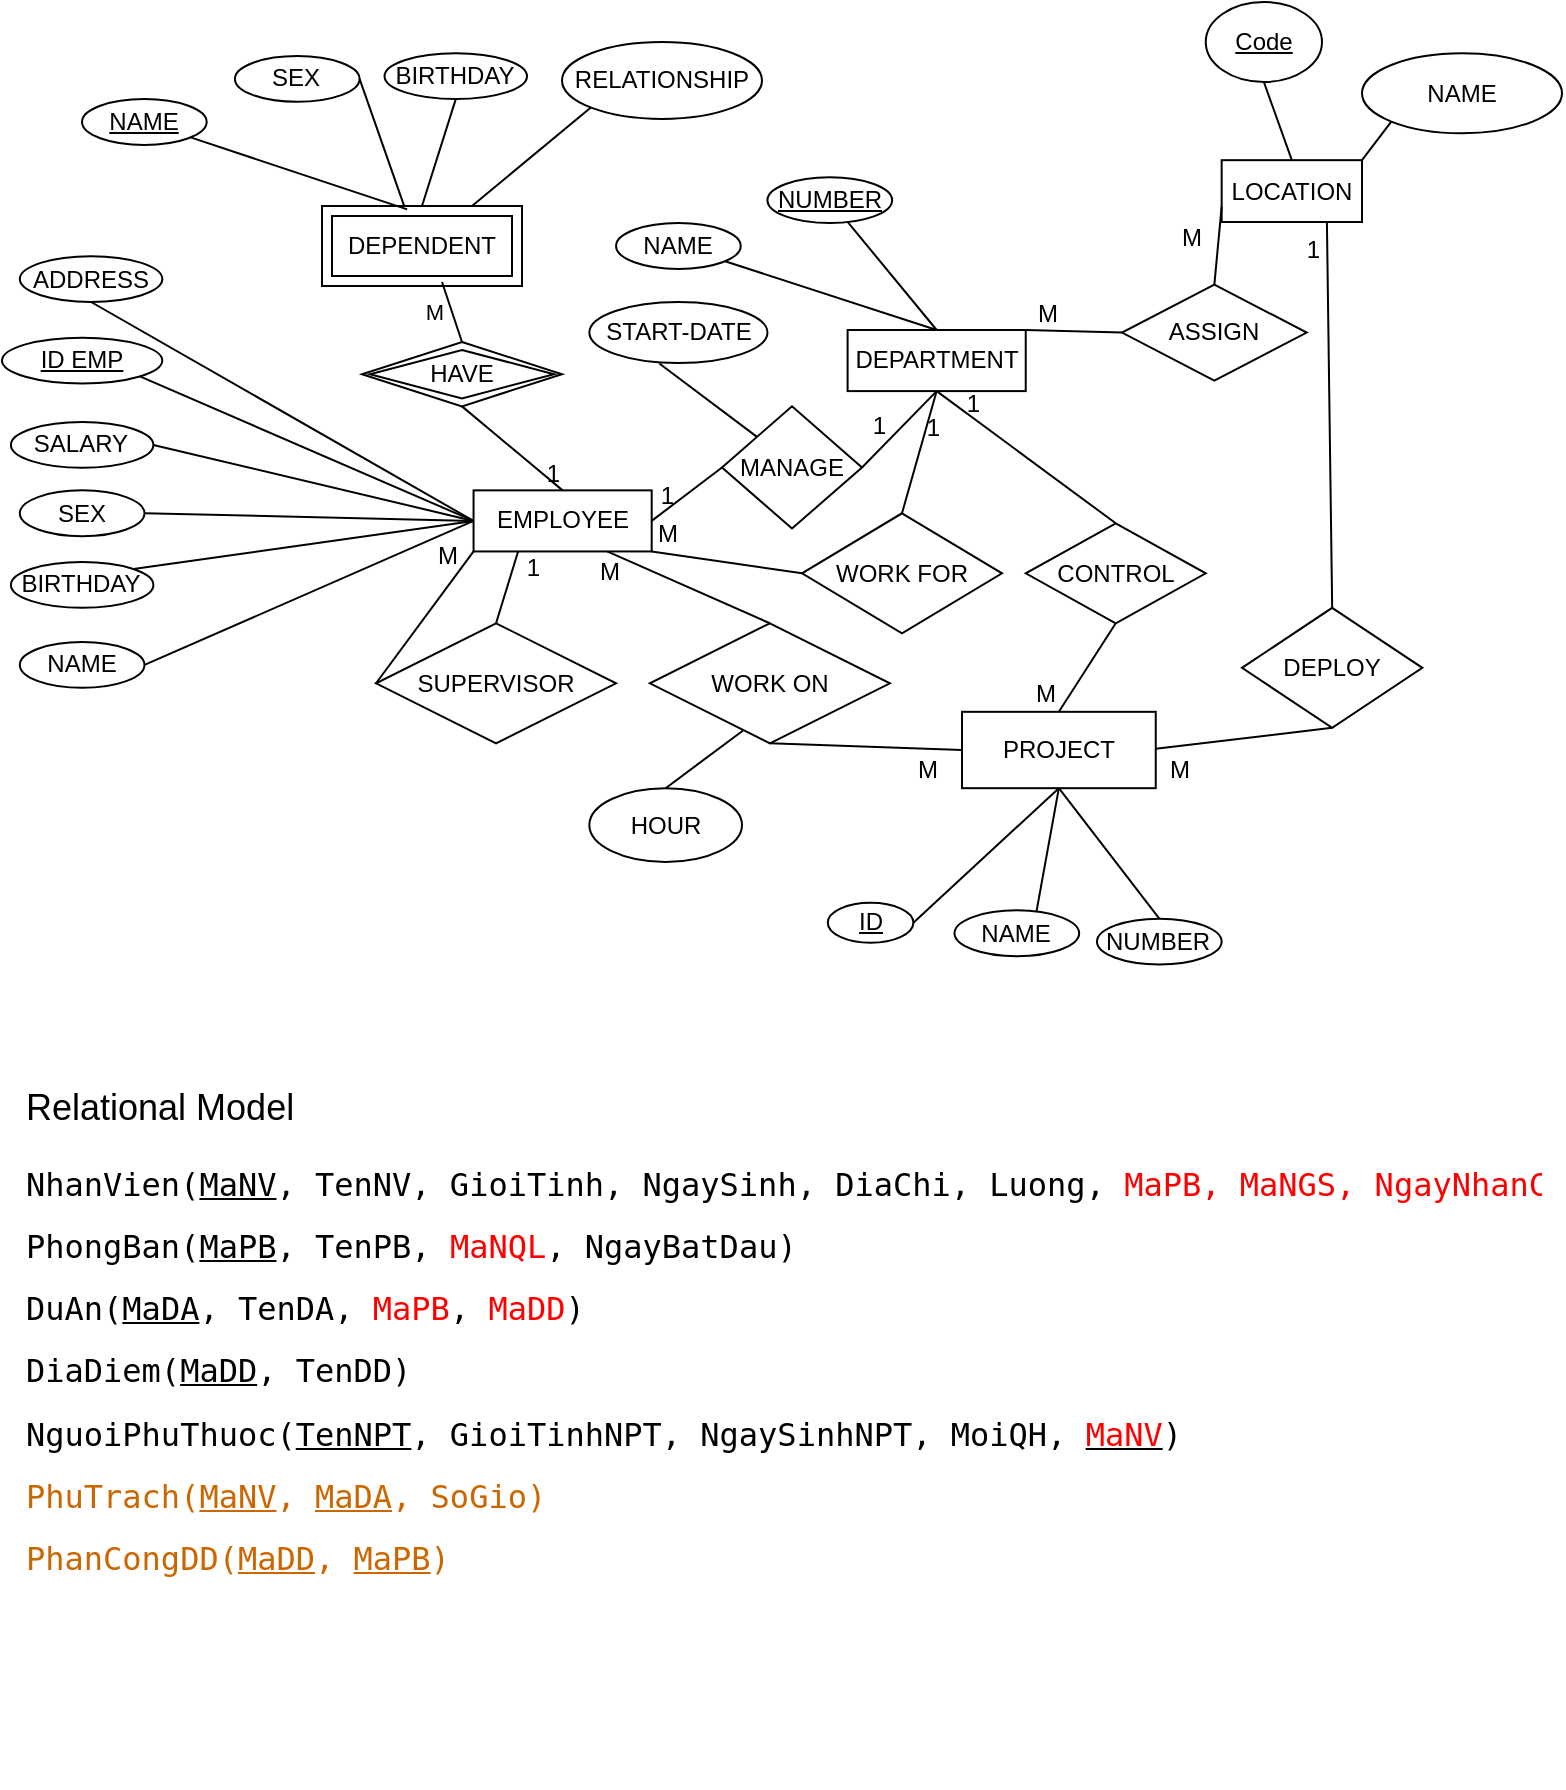 <mxfile version="24.9.3">
  <diagram name="Page-1" id="UfHzQ_-jYsNJW2wkv0if">
    <mxGraphModel dx="786" dy="468" grid="1" gridSize="10" guides="1" tooltips="1" connect="1" arrows="1" fold="1" page="1" pageScale="1" pageWidth="850" pageHeight="1100" math="0" shadow="0">
      <root>
        <mxCell id="0" />
        <mxCell id="1" parent="0" />
        <mxCell id="2bNtola9W9ZlGzoYoYjb-123" value="" style="group;movable=1;resizable=1;rotatable=1;deletable=1;editable=1;locked=0;connectable=1;" parent="1" vertex="1" connectable="0">
          <mxGeometry x="34.996" y="200" width="780.004" height="481.25" as="geometry" />
        </mxCell>
        <mxCell id="2bNtola9W9ZlGzoYoYjb-6" value="" style="endArrow=none;html=1;rounded=0;exitX=0.5;exitY=0;exitDx=0;exitDy=0;movable=0;resizable=0;rotatable=0;deletable=0;editable=0;locked=1;connectable=0;" parent="2bNtola9W9ZlGzoYoYjb-123" source="2bNtola9W9ZlGzoYoYjb-12" target="2bNtola9W9ZlGzoYoYjb-7" edge="1">
          <mxGeometry width="50" height="50" relative="1" as="geometry">
            <mxPoint x="467.34" y="156.364" as="sourcePoint" />
            <mxPoint x="404.997" y="87.636" as="targetPoint" />
          </mxGeometry>
        </mxCell>
        <mxCell id="2bNtola9W9ZlGzoYoYjb-7" value="NAME" style="ellipse;whiteSpace=wrap;html=1;container=0;movable=0;resizable=0;rotatable=0;deletable=0;editable=0;locked=1;connectable=0;" parent="2bNtola9W9ZlGzoYoYjb-123" vertex="1">
          <mxGeometry x="307.031" y="110.545" width="62.342" height="22.909" as="geometry" />
        </mxCell>
        <mxCell id="2bNtola9W9ZlGzoYoYjb-8" value="" style="endArrow=none;html=1;rounded=0;exitX=0.5;exitY=0;exitDx=0;exitDy=0;movable=0;resizable=0;rotatable=0;deletable=0;editable=0;locked=1;connectable=0;" parent="2bNtola9W9ZlGzoYoYjb-123" source="2bNtola9W9ZlGzoYoYjb-12" target="2bNtola9W9ZlGzoYoYjb-9" edge="1">
          <mxGeometry width="50" height="50" relative="1" as="geometry">
            <mxPoint x="467.34" y="156.364" as="sourcePoint" />
            <mxPoint x="485.152" y="110.545" as="targetPoint" />
          </mxGeometry>
        </mxCell>
        <mxCell id="2bNtola9W9ZlGzoYoYjb-9" value="&lt;u&gt;NUMBER&lt;/u&gt;" style="ellipse;whiteSpace=wrap;html=1;container=0;movable=0;resizable=0;rotatable=0;deletable=0;editable=0;locked=1;connectable=0;" parent="2bNtola9W9ZlGzoYoYjb-123" vertex="1">
          <mxGeometry x="382.729" y="87.64" width="62.342" height="22.909" as="geometry" />
        </mxCell>
        <mxCell id="2bNtola9W9ZlGzoYoYjb-12" value="DEPARTMENT" style="rounded=0;whiteSpace=wrap;html=1;container=0;movable=0;resizable=0;rotatable=0;deletable=0;editable=0;locked=1;connectable=0;" parent="2bNtola9W9ZlGzoYoYjb-123" vertex="1">
          <mxGeometry x="422.81" y="164" width="89.06" height="30.545" as="geometry" />
        </mxCell>
        <mxCell id="2bNtola9W9ZlGzoYoYjb-18" value="MANAGE" style="rhombus;whiteSpace=wrap;html=1;direction=south;container=0;movable=0;resizable=0;rotatable=0;deletable=0;editable=0;locked=1;connectable=0;" parent="2bNtola9W9ZlGzoYoYjb-123" vertex="1">
          <mxGeometry x="360.004" y="202.18" width="70" height="61.09" as="geometry" />
        </mxCell>
        <mxCell id="2bNtola9W9ZlGzoYoYjb-21" value="PROJECT" style="rounded=0;whiteSpace=wrap;html=1;container=0;movable=0;resizable=0;rotatable=0;deletable=0;editable=0;locked=1;connectable=0;" parent="2bNtola9W9ZlGzoYoYjb-123" vertex="1">
          <mxGeometry x="480.004" y="354.91" width="96.87" height="38.18" as="geometry" />
        </mxCell>
        <mxCell id="2bNtola9W9ZlGzoYoYjb-22" value="" style="endArrow=none;html=1;rounded=0;exitX=0.657;exitY=0.033;exitDx=0;exitDy=0;exitPerimeter=0;entryX=0.5;entryY=1;entryDx=0;entryDy=0;movable=0;resizable=0;rotatable=0;deletable=0;editable=0;locked=1;connectable=0;" parent="2bNtola9W9ZlGzoYoYjb-123" source="2bNtola9W9ZlGzoYoYjb-23" target="2bNtola9W9ZlGzoYoYjb-21" edge="1">
          <mxGeometry width="50" height="50" relative="1" as="geometry">
            <mxPoint x="538.588" y="469.455" as="sourcePoint" />
            <mxPoint x="583.118" y="431.273" as="targetPoint" />
          </mxGeometry>
        </mxCell>
        <mxCell id="2bNtola9W9ZlGzoYoYjb-23" value="NAME" style="ellipse;whiteSpace=wrap;html=1;container=0;movable=0;resizable=0;rotatable=0;deletable=0;editable=0;locked=1;connectable=0;" parent="2bNtola9W9ZlGzoYoYjb-123" vertex="1">
          <mxGeometry x="476.246" y="454.182" width="62.342" height="22.909" as="geometry" />
        </mxCell>
        <mxCell id="2bNtola9W9ZlGzoYoYjb-24" value="NUMBER" style="ellipse;whiteSpace=wrap;html=1;container=0;movable=0;resizable=0;rotatable=0;deletable=0;editable=0;locked=1;connectable=0;" parent="2bNtola9W9ZlGzoYoYjb-123" vertex="1">
          <mxGeometry x="547.494" y="458.341" width="62.342" height="22.909" as="geometry" />
        </mxCell>
        <mxCell id="2bNtola9W9ZlGzoYoYjb-25" value="" style="endArrow=none;html=1;rounded=0;exitX=0.5;exitY=0;exitDx=0;exitDy=0;entryX=0.5;entryY=1;entryDx=0;entryDy=0;movable=1;resizable=1;rotatable=1;deletable=1;editable=1;locked=0;connectable=1;" parent="2bNtola9W9ZlGzoYoYjb-123" source="2bNtola9W9ZlGzoYoYjb-24" target="2bNtola9W9ZlGzoYoYjb-21" edge="1">
          <mxGeometry width="50" height="50" relative="1" as="geometry">
            <mxPoint x="520.776" y="484.727" as="sourcePoint" />
            <mxPoint x="583.118" y="431.273" as="targetPoint" />
          </mxGeometry>
        </mxCell>
        <mxCell id="2bNtola9W9ZlGzoYoYjb-32" value="" style="endArrow=none;html=1;rounded=0;entryX=0.5;entryY=1;entryDx=0;entryDy=0;exitX=0.5;exitY=0;exitDx=0;exitDy=0;movable=0;resizable=0;rotatable=0;deletable=0;editable=0;locked=1;connectable=0;" parent="2bNtola9W9ZlGzoYoYjb-123" source="2bNtola9W9ZlGzoYoYjb-18" target="2bNtola9W9ZlGzoYoYjb-12" edge="1">
          <mxGeometry relative="1" as="geometry">
            <mxPoint x="351.561" y="225.091" as="sourcePoint" />
            <mxPoint x="494.058" y="225.091" as="targetPoint" />
          </mxGeometry>
        </mxCell>
        <mxCell id="2bNtola9W9ZlGzoYoYjb-33" value="1" style="resizable=0;html=1;whiteSpace=wrap;align=right;verticalAlign=bottom;container=0;movable=0;rotatable=0;deletable=0;editable=0;locked=1;connectable=0;" parent="2bNtola9W9ZlGzoYoYjb-32" connectable="0" vertex="1">
          <mxGeometry x="1" relative="1" as="geometry">
            <mxPoint x="-24" y="26" as="offset" />
          </mxGeometry>
        </mxCell>
        <mxCell id="2bNtola9W9ZlGzoYoYjb-36" value="START-DATE" style="ellipse;whiteSpace=wrap;html=1;align=center;container=0;movable=0;resizable=0;rotatable=0;deletable=0;editable=0;locked=1;connectable=0;" parent="2bNtola9W9ZlGzoYoYjb-123" vertex="1">
          <mxGeometry x="293.672" y="149.996" width="89.06" height="30.545" as="geometry" />
        </mxCell>
        <mxCell id="2bNtola9W9ZlGzoYoYjb-38" value="" style="endArrow=none;html=1;rounded=0;entryX=0.393;entryY=1.008;entryDx=0;entryDy=0;entryPerimeter=0;exitX=0;exitY=1;exitDx=0;exitDy=0;movable=0;resizable=0;rotatable=0;deletable=0;editable=0;locked=1;connectable=0;" parent="2bNtola9W9ZlGzoYoYjb-123" source="2bNtola9W9ZlGzoYoYjb-18" target="2bNtola9W9ZlGzoYoYjb-36" edge="1">
          <mxGeometry relative="1" as="geometry">
            <mxPoint x="351.561" y="225.091" as="sourcePoint" />
            <mxPoint x="494.058" y="225.091" as="targetPoint" />
          </mxGeometry>
        </mxCell>
        <mxCell id="2bNtola9W9ZlGzoYoYjb-39" value="EMPLOYEE" style="whiteSpace=wrap;html=1;align=center;container=0;movable=0;resizable=0;rotatable=0;deletable=0;editable=0;locked=1;connectable=0;" parent="2bNtola9W9ZlGzoYoYjb-123" vertex="1">
          <mxGeometry x="235.783" y="244.182" width="89.06" height="30.545" as="geometry" />
        </mxCell>
        <mxCell id="2bNtola9W9ZlGzoYoYjb-40" value="" style="endArrow=none;html=1;rounded=0;entryX=1;entryY=0.5;entryDx=0;entryDy=0;exitX=0.5;exitY=1;exitDx=0;exitDy=0;movable=0;resizable=0;rotatable=0;deletable=0;editable=0;locked=1;connectable=0;" parent="2bNtola9W9ZlGzoYoYjb-123" source="2bNtola9W9ZlGzoYoYjb-18" target="2bNtola9W9ZlGzoYoYjb-39" edge="1">
          <mxGeometry relative="1" as="geometry">
            <mxPoint x="351.561" y="225.091" as="sourcePoint" />
            <mxPoint x="494.058" y="225.091" as="targetPoint" />
          </mxGeometry>
        </mxCell>
        <mxCell id="2bNtola9W9ZlGzoYoYjb-41" value="1" style="resizable=0;html=1;whiteSpace=wrap;align=right;verticalAlign=bottom;container=0;movable=0;rotatable=0;deletable=0;editable=0;locked=1;connectable=0;" parent="2bNtola9W9ZlGzoYoYjb-40" connectable="0" vertex="1">
          <mxGeometry x="1" relative="1" as="geometry">
            <mxPoint x="13" y="-4" as="offset" />
          </mxGeometry>
        </mxCell>
        <mxCell id="2bNtola9W9ZlGzoYoYjb-42" value="&lt;u&gt;ID EMP&lt;/u&gt;" style="ellipse;whiteSpace=wrap;html=1;align=center;container=0;movable=0;resizable=0;rotatable=0;deletable=0;editable=0;locked=1;connectable=0;" parent="2bNtola9W9ZlGzoYoYjb-123" vertex="1">
          <mxGeometry y="167.819" width="80.154" height="22.909" as="geometry" />
        </mxCell>
        <mxCell id="2bNtola9W9ZlGzoYoYjb-44" value="ADDRESS" style="ellipse;whiteSpace=wrap;html=1;align=center;container=0;movable=0;resizable=0;rotatable=0;deletable=0;editable=0;locked=1;connectable=0;" parent="2bNtola9W9ZlGzoYoYjb-123" vertex="1">
          <mxGeometry x="8.914" y="127.09" width="71.248" height="22.909" as="geometry" />
        </mxCell>
        <mxCell id="2bNtola9W9ZlGzoYoYjb-45" value="SALARY" style="ellipse;whiteSpace=wrap;html=1;align=center;container=0;movable=0;resizable=0;rotatable=0;deletable=0;editable=0;locked=1;connectable=0;" parent="2bNtola9W9ZlGzoYoYjb-123" vertex="1">
          <mxGeometry x="4.454" y="210.003" width="71.248" height="22.909" as="geometry" />
        </mxCell>
        <mxCell id="2bNtola9W9ZlGzoYoYjb-46" value="SEX" style="ellipse;whiteSpace=wrap;html=1;align=center;container=0;movable=0;resizable=0;rotatable=0;deletable=0;editable=0;locked=1;connectable=0;" parent="2bNtola9W9ZlGzoYoYjb-123" vertex="1">
          <mxGeometry x="8.907" y="244.186" width="62.342" height="22.909" as="geometry" />
        </mxCell>
        <mxCell id="2bNtola9W9ZlGzoYoYjb-48" value="BIRTHDAY" style="ellipse;whiteSpace=wrap;html=1;align=center;container=0;movable=0;resizable=0;rotatable=0;deletable=0;editable=0;locked=1;connectable=0;" parent="2bNtola9W9ZlGzoYoYjb-123" vertex="1">
          <mxGeometry x="4.457" y="279.998" width="71.248" height="22.909" as="geometry" />
        </mxCell>
        <mxCell id="2bNtola9W9ZlGzoYoYjb-49" value="" style="endArrow=none;html=1;rounded=0;entryX=1;entryY=0.5;entryDx=0;entryDy=0;exitX=0;exitY=0.5;exitDx=0;exitDy=0;movable=0;resizable=0;rotatable=0;deletable=0;editable=0;locked=1;connectable=0;" parent="2bNtola9W9ZlGzoYoYjb-123" source="2bNtola9W9ZlGzoYoYjb-39" target="2bNtola9W9ZlGzoYoYjb-46" edge="1">
          <mxGeometry relative="1" as="geometry">
            <mxPoint x="289.219" y="225.091" as="sourcePoint" />
            <mxPoint x="431.716" y="225.091" as="targetPoint" />
          </mxGeometry>
        </mxCell>
        <mxCell id="2bNtola9W9ZlGzoYoYjb-50" value="" style="endArrow=none;html=1;rounded=0;entryX=1;entryY=0.5;entryDx=0;entryDy=0;exitX=0;exitY=0.5;exitDx=0;exitDy=0;movable=0;resizable=0;rotatable=0;deletable=0;editable=0;locked=1;connectable=0;" parent="2bNtola9W9ZlGzoYoYjb-123" source="2bNtola9W9ZlGzoYoYjb-39" target="2bNtola9W9ZlGzoYoYjb-45" edge="1">
          <mxGeometry relative="1" as="geometry">
            <mxPoint x="289.219" y="225.091" as="sourcePoint" />
            <mxPoint x="431.716" y="225.091" as="targetPoint" />
          </mxGeometry>
        </mxCell>
        <mxCell id="2bNtola9W9ZlGzoYoYjb-51" value="" style="endArrow=none;html=1;rounded=0;entryX=1;entryY=1;entryDx=0;entryDy=0;exitX=0;exitY=0.5;exitDx=0;exitDy=0;movable=0;resizable=0;rotatable=0;deletable=0;editable=0;locked=1;connectable=0;" parent="2bNtola9W9ZlGzoYoYjb-123" source="2bNtola9W9ZlGzoYoYjb-39" target="2bNtola9W9ZlGzoYoYjb-42" edge="1">
          <mxGeometry relative="1" as="geometry">
            <mxPoint x="289.219" y="225.091" as="sourcePoint" />
            <mxPoint x="431.716" y="225.091" as="targetPoint" />
          </mxGeometry>
        </mxCell>
        <mxCell id="2bNtola9W9ZlGzoYoYjb-52" value="" style="endArrow=none;html=1;rounded=0;entryX=0.5;entryY=1;entryDx=0;entryDy=0;exitX=0;exitY=0.5;exitDx=0;exitDy=0;movable=0;resizable=0;rotatable=0;deletable=0;editable=0;locked=1;connectable=0;" parent="2bNtola9W9ZlGzoYoYjb-123" source="2bNtola9W9ZlGzoYoYjb-39" target="2bNtola9W9ZlGzoYoYjb-44" edge="1">
          <mxGeometry relative="1" as="geometry">
            <mxPoint x="289.219" y="225.091" as="sourcePoint" />
            <mxPoint x="431.716" y="225.091" as="targetPoint" />
          </mxGeometry>
        </mxCell>
        <mxCell id="2bNtola9W9ZlGzoYoYjb-53" value="" style="endArrow=none;html=1;rounded=0;entryX=1;entryY=0;entryDx=0;entryDy=0;exitX=0;exitY=0.5;exitDx=0;exitDy=0;movable=0;resizable=0;rotatable=0;deletable=0;editable=0;locked=1;connectable=0;" parent="2bNtola9W9ZlGzoYoYjb-123" source="2bNtola9W9ZlGzoYoYjb-39" target="2bNtola9W9ZlGzoYoYjb-48" edge="1">
          <mxGeometry relative="1" as="geometry">
            <mxPoint x="244.689" y="267.091" as="sourcePoint" />
            <mxPoint x="195.705" y="274.727" as="targetPoint" />
          </mxGeometry>
        </mxCell>
        <mxCell id="2bNtola9W9ZlGzoYoYjb-55" value="ID" style="ellipse;whiteSpace=wrap;html=1;align=center;fontStyle=4;container=0;movable=0;resizable=0;rotatable=0;deletable=0;editable=0;locked=1;connectable=0;" parent="2bNtola9W9ZlGzoYoYjb-123" vertex="1">
          <mxGeometry x="412.894" y="450.36" width="42.8" height="20" as="geometry" />
        </mxCell>
        <mxCell id="2bNtola9W9ZlGzoYoYjb-56" value="" style="endArrow=none;html=1;rounded=0;exitX=1;exitY=0.5;exitDx=0;exitDy=0;entryX=0.5;entryY=1;entryDx=0;entryDy=0;movable=0;resizable=0;rotatable=0;deletable=0;editable=0;locked=1;connectable=0;" parent="2bNtola9W9ZlGzoYoYjb-123" source="2bNtola9W9ZlGzoYoYjb-55" target="2bNtola9W9ZlGzoYoYjb-21" edge="1">
          <mxGeometry relative="1" as="geometry">
            <mxPoint x="342.655" y="286.182" as="sourcePoint" />
            <mxPoint x="480.004" y="400" as="targetPoint" />
          </mxGeometry>
        </mxCell>
        <mxCell id="2bNtola9W9ZlGzoYoYjb-57" value="NAME" style="ellipse;whiteSpace=wrap;html=1;align=center;container=0;movable=0;resizable=0;rotatable=0;deletable=0;editable=0;locked=1;connectable=0;" parent="2bNtola9W9ZlGzoYoYjb-123" vertex="1">
          <mxGeometry x="8.91" y="320.0" width="62.342" height="22.909" as="geometry" />
        </mxCell>
        <mxCell id="2bNtola9W9ZlGzoYoYjb-58" value="" style="endArrow=none;html=1;rounded=0;exitX=1;exitY=0.5;exitDx=0;exitDy=0;entryX=0;entryY=0.5;entryDx=0;entryDy=0;movable=0;resizable=0;rotatable=0;deletable=0;editable=0;locked=1;connectable=0;" parent="2bNtola9W9ZlGzoYoYjb-123" source="2bNtola9W9ZlGzoYoYjb-57" target="2bNtola9W9ZlGzoYoYjb-39" edge="1">
          <mxGeometry relative="1" as="geometry">
            <mxPoint x="226.877" y="293.818" as="sourcePoint" />
            <mxPoint x="369.373" y="293.818" as="targetPoint" />
          </mxGeometry>
        </mxCell>
        <mxCell id="2bNtola9W9ZlGzoYoYjb-63" value="WORK FOR" style="shape=rhombus;perimeter=rhombusPerimeter;whiteSpace=wrap;html=1;align=center;container=0;movable=0;resizable=0;rotatable=0;deletable=0;editable=0;locked=1;connectable=0;" parent="2bNtola9W9ZlGzoYoYjb-123" vertex="1">
          <mxGeometry x="400.004" y="255.64" width="100" height="60" as="geometry" />
        </mxCell>
        <mxCell id="2bNtola9W9ZlGzoYoYjb-65" value="" style="endArrow=none;html=1;rounded=0;exitX=0.5;exitY=0;exitDx=0;exitDy=0;entryX=0.5;entryY=1;entryDx=0;entryDy=0;movable=0;resizable=0;rotatable=0;deletable=0;editable=0;locked=1;connectable=0;" parent="2bNtola9W9ZlGzoYoYjb-123" source="2bNtola9W9ZlGzoYoYjb-63" target="2bNtola9W9ZlGzoYoYjb-12" edge="1">
          <mxGeometry relative="1" as="geometry">
            <mxPoint x="410.004" y="270" as="sourcePoint" />
            <mxPoint x="570.004" y="270" as="targetPoint" />
          </mxGeometry>
        </mxCell>
        <mxCell id="2bNtola9W9ZlGzoYoYjb-66" value="1" style="resizable=0;html=1;whiteSpace=wrap;align=right;verticalAlign=bottom;container=0;movable=0;rotatable=0;deletable=0;editable=0;locked=1;connectable=0;" parent="2bNtola9W9ZlGzoYoYjb-65" connectable="0" vertex="1">
          <mxGeometry x="1" relative="1" as="geometry">
            <mxPoint x="23" y="15" as="offset" />
          </mxGeometry>
        </mxCell>
        <mxCell id="2bNtola9W9ZlGzoYoYjb-67" value="" style="endArrow=none;html=1;rounded=0;entryX=1;entryY=1;entryDx=0;entryDy=0;exitX=0;exitY=0.5;exitDx=0;exitDy=0;movable=0;resizable=0;rotatable=0;deletable=0;editable=0;locked=1;connectable=0;" parent="2bNtola9W9ZlGzoYoYjb-123" source="2bNtola9W9ZlGzoYoYjb-63" target="2bNtola9W9ZlGzoYoYjb-39" edge="1">
          <mxGeometry relative="1" as="geometry">
            <mxPoint x="410.004" y="270" as="sourcePoint" />
            <mxPoint x="570.004" y="270" as="targetPoint" />
          </mxGeometry>
        </mxCell>
        <mxCell id="2bNtola9W9ZlGzoYoYjb-68" value="M" style="resizable=0;html=1;whiteSpace=wrap;align=right;verticalAlign=bottom;container=0;movable=0;rotatable=0;deletable=0;editable=0;locked=1;connectable=0;" parent="2bNtola9W9ZlGzoYoYjb-67" connectable="0" vertex="1">
          <mxGeometry x="1" relative="1" as="geometry">
            <mxPoint x="15" as="offset" />
          </mxGeometry>
        </mxCell>
        <mxCell id="2bNtola9W9ZlGzoYoYjb-69" value="CONTROL" style="shape=rhombus;perimeter=rhombusPerimeter;whiteSpace=wrap;html=1;align=center;container=0;movable=1;resizable=1;rotatable=1;deletable=1;editable=1;locked=0;connectable=1;" parent="2bNtola9W9ZlGzoYoYjb-123" vertex="1">
          <mxGeometry x="511.874" y="260.64" width="90" height="50" as="geometry" />
        </mxCell>
        <mxCell id="2bNtola9W9ZlGzoYoYjb-70" value="" style="endArrow=none;html=1;rounded=0;entryX=0.5;entryY=1;entryDx=0;entryDy=0;exitX=0.5;exitY=0;exitDx=0;exitDy=0;movable=0;resizable=0;rotatable=0;deletable=0;editable=0;locked=1;connectable=0;" parent="2bNtola9W9ZlGzoYoYjb-123" source="2bNtola9W9ZlGzoYoYjb-69" target="2bNtola9W9ZlGzoYoYjb-12" edge="1">
          <mxGeometry relative="1" as="geometry">
            <mxPoint x="410.004" y="270" as="sourcePoint" />
            <mxPoint x="570.004" y="270" as="targetPoint" />
          </mxGeometry>
        </mxCell>
        <mxCell id="2bNtola9W9ZlGzoYoYjb-71" value="1" style="resizable=0;html=1;whiteSpace=wrap;align=right;verticalAlign=bottom;container=0;movable=0;rotatable=0;deletable=0;editable=0;locked=1;connectable=0;" parent="2bNtola9W9ZlGzoYoYjb-70" connectable="0" vertex="1">
          <mxGeometry x="1" relative="1" as="geometry">
            <mxPoint x="3" y="27" as="offset" />
          </mxGeometry>
        </mxCell>
        <mxCell id="2bNtola9W9ZlGzoYoYjb-72" value="" style="endArrow=none;html=1;rounded=0;entryX=0.5;entryY=0;entryDx=0;entryDy=0;exitX=0.5;exitY=1;exitDx=0;exitDy=0;movable=0;resizable=0;rotatable=0;deletable=0;editable=0;locked=1;connectable=0;" parent="2bNtola9W9ZlGzoYoYjb-123" source="2bNtola9W9ZlGzoYoYjb-69" target="2bNtola9W9ZlGzoYoYjb-21" edge="1">
          <mxGeometry relative="1" as="geometry">
            <mxPoint x="410.004" y="270" as="sourcePoint" />
            <mxPoint x="570.004" y="270" as="targetPoint" />
          </mxGeometry>
        </mxCell>
        <mxCell id="2bNtola9W9ZlGzoYoYjb-73" value="M" style="resizable=0;html=1;whiteSpace=wrap;align=right;verticalAlign=bottom;container=0;movable=0;rotatable=0;deletable=0;editable=0;locked=1;connectable=0;" parent="2bNtola9W9ZlGzoYoYjb-72" connectable="0" vertex="1">
          <mxGeometry x="1" relative="1" as="geometry">
            <mxPoint as="offset" />
          </mxGeometry>
        </mxCell>
        <mxCell id="2bNtola9W9ZlGzoYoYjb-75" value="WORK ON" style="shape=rhombus;perimeter=rhombusPerimeter;whiteSpace=wrap;html=1;align=center;container=0;movable=0;resizable=0;rotatable=0;deletable=0;editable=0;locked=1;connectable=0;" parent="2bNtola9W9ZlGzoYoYjb-123" vertex="1">
          <mxGeometry x="323.954" y="310.64" width="120" height="60" as="geometry" />
        </mxCell>
        <mxCell id="2bNtola9W9ZlGzoYoYjb-76" value="" style="endArrow=none;html=1;rounded=0;entryX=0.75;entryY=1;entryDx=0;entryDy=0;exitX=0.5;exitY=0;exitDx=0;exitDy=0;movable=0;resizable=0;rotatable=0;deletable=0;editable=0;locked=1;connectable=0;" parent="2bNtola9W9ZlGzoYoYjb-123" source="2bNtola9W9ZlGzoYoYjb-75" target="2bNtola9W9ZlGzoYoYjb-39" edge="1">
          <mxGeometry relative="1" as="geometry">
            <mxPoint x="380.004" y="300" as="sourcePoint" />
            <mxPoint x="297.518" y="278.547" as="targetPoint" />
          </mxGeometry>
        </mxCell>
        <mxCell id="2bNtola9W9ZlGzoYoYjb-77" value="M" style="resizable=0;html=1;whiteSpace=wrap;align=right;verticalAlign=bottom;container=0;movable=0;rotatable=0;deletable=0;editable=0;locked=1;connectable=0;" parent="2bNtola9W9ZlGzoYoYjb-76" connectable="0" vertex="1">
          <mxGeometry x="1" relative="1" as="geometry">
            <mxPoint x="8" y="19" as="offset" />
          </mxGeometry>
        </mxCell>
        <mxCell id="2bNtola9W9ZlGzoYoYjb-78" value="" style="endArrow=none;html=1;rounded=0;exitX=0.5;exitY=1;exitDx=0;exitDy=0;entryX=0;entryY=0.5;entryDx=0;entryDy=0;movable=0;resizable=0;rotatable=0;deletable=0;editable=0;locked=1;connectable=0;" parent="2bNtola9W9ZlGzoYoYjb-123" source="2bNtola9W9ZlGzoYoYjb-75" target="2bNtola9W9ZlGzoYoYjb-21" edge="1">
          <mxGeometry relative="1" as="geometry">
            <mxPoint x="405.844" y="429.09" as="sourcePoint" />
            <mxPoint x="460.004" y="374" as="targetPoint" />
          </mxGeometry>
        </mxCell>
        <mxCell id="2bNtola9W9ZlGzoYoYjb-79" value="M" style="resizable=0;html=1;whiteSpace=wrap;align=right;verticalAlign=bottom;container=0;movable=0;rotatable=0;deletable=0;editable=0;locked=1;connectable=0;" parent="2bNtola9W9ZlGzoYoYjb-78" connectable="0" vertex="1">
          <mxGeometry x="1" relative="1" as="geometry">
            <mxPoint x="-10" y="19" as="offset" />
          </mxGeometry>
        </mxCell>
        <mxCell id="2bNtola9W9ZlGzoYoYjb-80" value="HOUR" style="ellipse;whiteSpace=wrap;html=1;align=center;container=0;movable=0;resizable=0;rotatable=0;deletable=0;editable=0;locked=1;connectable=0;" parent="2bNtola9W9ZlGzoYoYjb-123" vertex="1">
          <mxGeometry x="293.674" y="393.09" width="76.33" height="36.91" as="geometry" />
        </mxCell>
        <mxCell id="2bNtola9W9ZlGzoYoYjb-81" value="" style="endArrow=none;html=1;rounded=0;entryX=0.5;entryY=0;entryDx=0;entryDy=0;exitX=0.387;exitY=0.895;exitDx=0;exitDy=0;exitPerimeter=0;movable=0;resizable=0;rotatable=0;deletable=0;editable=0;locked=1;connectable=0;" parent="2bNtola9W9ZlGzoYoYjb-123" source="2bNtola9W9ZlGzoYoYjb-75" target="2bNtola9W9ZlGzoYoYjb-80" edge="1">
          <mxGeometry relative="1" as="geometry">
            <mxPoint x="410.004" y="270" as="sourcePoint" />
            <mxPoint x="570.004" y="270" as="targetPoint" />
          </mxGeometry>
        </mxCell>
        <mxCell id="2bNtola9W9ZlGzoYoYjb-83" value="SUPERVISOR" style="shape=rhombus;perimeter=rhombusPerimeter;whiteSpace=wrap;html=1;align=center;container=0;movable=0;resizable=0;rotatable=0;deletable=0;editable=0;locked=1;connectable=0;" parent="2bNtola9W9ZlGzoYoYjb-123" vertex="1">
          <mxGeometry x="187.034" y="310.64" width="120" height="60" as="geometry" />
        </mxCell>
        <mxCell id="2bNtola9W9ZlGzoYoYjb-85" value="" style="endArrow=none;html=1;rounded=0;exitX=0.5;exitY=0;exitDx=0;exitDy=0;entryX=0.25;entryY=1;entryDx=0;entryDy=0;movable=0;resizable=0;rotatable=0;deletable=0;editable=0;locked=1;connectable=0;" parent="2bNtola9W9ZlGzoYoYjb-123" source="2bNtola9W9ZlGzoYoYjb-83" target="2bNtola9W9ZlGzoYoYjb-39" edge="1">
          <mxGeometry relative="1" as="geometry">
            <mxPoint x="170.004" y="270" as="sourcePoint" />
            <mxPoint x="330.004" y="270" as="targetPoint" />
          </mxGeometry>
        </mxCell>
        <mxCell id="2bNtola9W9ZlGzoYoYjb-86" value="1" style="resizable=0;html=1;whiteSpace=wrap;align=right;verticalAlign=bottom;container=0;movable=0;rotatable=0;deletable=0;editable=0;locked=1;connectable=0;" parent="2bNtola9W9ZlGzoYoYjb-85" connectable="0" vertex="1">
          <mxGeometry x="1" relative="1" as="geometry">
            <mxPoint x="12" y="17" as="offset" />
          </mxGeometry>
        </mxCell>
        <mxCell id="2bNtola9W9ZlGzoYoYjb-87" value="" style="endArrow=none;html=1;rounded=0;entryX=0;entryY=1;entryDx=0;entryDy=0;exitX=0;exitY=0.5;exitDx=0;exitDy=0;movable=0;resizable=0;rotatable=0;deletable=0;editable=0;locked=1;connectable=0;" parent="2bNtola9W9ZlGzoYoYjb-123" source="2bNtola9W9ZlGzoYoYjb-83" target="2bNtola9W9ZlGzoYoYjb-39" edge="1">
          <mxGeometry relative="1" as="geometry">
            <mxPoint x="27.034" y="380" as="sourcePoint" />
            <mxPoint x="187.034" y="380" as="targetPoint" />
          </mxGeometry>
        </mxCell>
        <mxCell id="2bNtola9W9ZlGzoYoYjb-88" value="M" style="resizable=0;html=1;whiteSpace=wrap;align=right;verticalAlign=bottom;container=0;movable=0;rotatable=0;deletable=0;editable=0;locked=1;connectable=0;" parent="2bNtola9W9ZlGzoYoYjb-87" connectable="0" vertex="1">
          <mxGeometry x="1" relative="1" as="geometry">
            <mxPoint x="-6" y="11" as="offset" />
          </mxGeometry>
        </mxCell>
        <mxCell id="2bNtola9W9ZlGzoYoYjb-90" value="" style="endArrow=none;html=1;rounded=0;exitX=0.5;exitY=1;exitDx=0;exitDy=0;entryX=0.5;entryY=0;entryDx=0;entryDy=0;movable=0;resizable=0;rotatable=0;deletable=0;editable=0;locked=1;connectable=0;" parent="2bNtola9W9ZlGzoYoYjb-123" source="2bNtola9W9ZlGzoYoYjb-92" target="2bNtola9W9ZlGzoYoYjb-39" edge="1">
          <mxGeometry relative="1" as="geometry">
            <mxPoint x="251.034" y="209.961" as="sourcePoint" />
            <mxPoint x="280.004" y="240" as="targetPoint" />
          </mxGeometry>
        </mxCell>
        <mxCell id="2bNtola9W9ZlGzoYoYjb-91" value="1" style="resizable=0;html=1;whiteSpace=wrap;align=right;verticalAlign=bottom;container=0;movable=0;rotatable=0;deletable=0;editable=0;locked=1;connectable=0;" parent="2bNtola9W9ZlGzoYoYjb-90" connectable="0" vertex="1">
          <mxGeometry x="1" relative="1" as="geometry" />
        </mxCell>
        <mxCell id="2bNtola9W9ZlGzoYoYjb-92" value="HAVE" style="shape=rhombus;double=1;perimeter=rhombusPerimeter;whiteSpace=wrap;html=1;align=center;container=0;movable=0;resizable=0;rotatable=0;deletable=0;editable=0;locked=1;connectable=0;" parent="2bNtola9W9ZlGzoYoYjb-123" vertex="1">
          <mxGeometry x="180.004" y="170" width="100" height="32.18" as="geometry" />
        </mxCell>
        <mxCell id="2bNtola9W9ZlGzoYoYjb-93" value="DEPENDENT" style="shape=ext;margin=3;double=1;whiteSpace=wrap;html=1;align=center;container=0;movable=0;resizable=0;rotatable=0;deletable=0;editable=0;locked=1;connectable=0;" parent="2bNtola9W9ZlGzoYoYjb-123" vertex="1">
          <mxGeometry x="160.004" y="102" width="100" height="40" as="geometry" />
        </mxCell>
        <mxCell id="2bNtola9W9ZlGzoYoYjb-94" value="" style="endArrow=none;html=1;rounded=0;exitX=0.5;exitY=0;exitDx=0;exitDy=0;entryX=0.6;entryY=0.95;entryDx=0;entryDy=0;entryPerimeter=0;movable=0;resizable=0;rotatable=0;deletable=0;editable=0;locked=1;connectable=0;" parent="2bNtola9W9ZlGzoYoYjb-123" source="2bNtola9W9ZlGzoYoYjb-92" target="2bNtola9W9ZlGzoYoYjb-93" edge="1">
          <mxGeometry relative="1" as="geometry">
            <mxPoint x="270.004" y="170" as="sourcePoint" />
            <mxPoint x="430.004" y="170" as="targetPoint" />
          </mxGeometry>
        </mxCell>
        <mxCell id="2bNtola9W9ZlGzoYoYjb-95" value="1" style="resizable=0;html=1;whiteSpace=wrap;align=right;verticalAlign=bottom;container=0;movable=0;rotatable=0;deletable=0;editable=0;locked=1;connectable=0;" parent="2bNtola9W9ZlGzoYoYjb-94" connectable="0" vertex="1">
          <mxGeometry x="1" relative="1" as="geometry">
            <mxPoint y="24" as="offset" />
          </mxGeometry>
        </mxCell>
        <mxCell id="2bNtola9W9ZlGzoYoYjb-96" value="M" style="edgeLabel;html=1;align=center;verticalAlign=middle;resizable=0;points=[];container=0;movable=0;rotatable=0;deletable=0;editable=0;locked=1;connectable=0;" parent="2bNtola9W9ZlGzoYoYjb-94" vertex="1" connectable="0">
          <mxGeometry x="0.215" y="9" relative="1" as="geometry">
            <mxPoint as="offset" />
          </mxGeometry>
        </mxCell>
        <mxCell id="2bNtola9W9ZlGzoYoYjb-97" value="" style="endArrow=none;html=1;rounded=0;exitX=0.426;exitY=0.042;exitDx=0;exitDy=0;exitPerimeter=0;movable=0;resizable=0;rotatable=0;deletable=0;editable=0;locked=1;connectable=0;" parent="2bNtola9W9ZlGzoYoYjb-123" source="2bNtola9W9ZlGzoYoYjb-93" target="2bNtola9W9ZlGzoYoYjb-98" edge="1">
          <mxGeometry width="50" height="50" relative="1" as="geometry">
            <mxPoint x="199.974" y="102" as="sourcePoint" />
            <mxPoint x="137.967" y="25.636" as="targetPoint" />
          </mxGeometry>
        </mxCell>
        <mxCell id="2bNtola9W9ZlGzoYoYjb-98" value="&lt;u&gt;NAME&lt;/u&gt;" style="ellipse;whiteSpace=wrap;html=1;container=0;movable=0;resizable=0;rotatable=0;deletable=0;editable=0;locked=1;connectable=0;" parent="2bNtola9W9ZlGzoYoYjb-123" vertex="1">
          <mxGeometry x="40.001" y="48.545" width="62.342" height="22.909" as="geometry" />
        </mxCell>
        <mxCell id="2bNtola9W9ZlGzoYoYjb-99" value="SEX" style="ellipse;whiteSpace=wrap;html=1;align=center;container=0;movable=0;resizable=0;rotatable=0;deletable=0;editable=0;locked=1;connectable=0;" parent="2bNtola9W9ZlGzoYoYjb-123" vertex="1">
          <mxGeometry x="116.457" y="26.996" width="62.342" height="22.909" as="geometry" />
        </mxCell>
        <mxCell id="2bNtola9W9ZlGzoYoYjb-100" value="" style="endArrow=none;html=1;rounded=0;entryX=1;entryY=0.5;entryDx=0;entryDy=0;exitX=0.412;exitY=0.007;exitDx=0;exitDy=0;exitPerimeter=0;movable=0;resizable=0;rotatable=0;deletable=0;editable=0;locked=1;connectable=0;" parent="2bNtola9W9ZlGzoYoYjb-123" source="2bNtola9W9ZlGzoYoYjb-93" target="2bNtola9W9ZlGzoYoYjb-99" edge="1">
          <mxGeometry relative="1" as="geometry">
            <mxPoint x="343.554" y="41.81" as="sourcePoint" />
            <mxPoint x="539.266" y="7.901" as="targetPoint" />
          </mxGeometry>
        </mxCell>
        <mxCell id="2bNtola9W9ZlGzoYoYjb-101" value="BIRTHDAY" style="ellipse;whiteSpace=wrap;html=1;align=center;container=0;movable=0;resizable=0;rotatable=0;deletable=0;editable=0;locked=1;connectable=0;" parent="2bNtola9W9ZlGzoYoYjb-123" vertex="1">
          <mxGeometry x="191.267" y="25.638" width="71.248" height="22.909" as="geometry" />
        </mxCell>
        <mxCell id="2bNtola9W9ZlGzoYoYjb-102" value="" style="endArrow=none;html=1;rounded=0;entryX=0.5;entryY=1;entryDx=0;entryDy=0;exitX=0.5;exitY=0;exitDx=0;exitDy=0;movable=0;resizable=0;rotatable=0;deletable=0;editable=0;locked=1;connectable=0;" parent="2bNtola9W9ZlGzoYoYjb-123" source="2bNtola9W9ZlGzoYoYjb-93" target="2bNtola9W9ZlGzoYoYjb-101" edge="1">
          <mxGeometry relative="1" as="geometry">
            <mxPoint x="422.814" y="4.64" as="sourcePoint" />
            <mxPoint x="382.515" y="20.367" as="targetPoint" />
          </mxGeometry>
        </mxCell>
        <mxCell id="2bNtola9W9ZlGzoYoYjb-105" value="RELATIONSHIP" style="ellipse;whiteSpace=wrap;html=1;align=center;container=0;movable=0;resizable=0;rotatable=0;deletable=0;editable=0;locked=1;connectable=0;" parent="2bNtola9W9ZlGzoYoYjb-123" vertex="1">
          <mxGeometry x="280.004" y="20" width="100" height="38.45" as="geometry" />
        </mxCell>
        <mxCell id="2bNtola9W9ZlGzoYoYjb-106" value="" style="endArrow=none;html=1;rounded=0;entryX=0.75;entryY=0;entryDx=0;entryDy=0;exitX=0;exitY=1;exitDx=0;exitDy=0;movable=0;resizable=0;rotatable=0;deletable=0;editable=0;locked=1;connectable=0;" parent="2bNtola9W9ZlGzoYoYjb-123" source="2bNtola9W9ZlGzoYoYjb-105" target="2bNtola9W9ZlGzoYoYjb-93" edge="1">
          <mxGeometry relative="1" as="geometry">
            <mxPoint x="270.004" y="60" as="sourcePoint" />
            <mxPoint x="430.004" y="60" as="targetPoint" />
          </mxGeometry>
        </mxCell>
        <mxCell id="2bNtola9W9ZlGzoYoYjb-108" value="ASSIGN" style="shape=rhombus;perimeter=rhombusPerimeter;whiteSpace=wrap;html=1;align=center;movable=0;resizable=0;rotatable=0;deletable=0;editable=0;locked=1;connectable=0;" parent="2bNtola9W9ZlGzoYoYjb-123" vertex="1">
          <mxGeometry x="560.004" y="141.27" width="92.35" height="48" as="geometry" />
        </mxCell>
        <mxCell id="2bNtola9W9ZlGzoYoYjb-109" value="LOCATION" style="whiteSpace=wrap;html=1;align=center;movable=0;resizable=0;rotatable=0;deletable=0;editable=0;locked=1;connectable=0;" parent="2bNtola9W9ZlGzoYoYjb-123" vertex="1">
          <mxGeometry x="609.834" y="79.09" width="70.17" height="30.91" as="geometry" />
        </mxCell>
        <mxCell id="2bNtola9W9ZlGzoYoYjb-110" value="&lt;u&gt;Code&lt;/u&gt;" style="ellipse;whiteSpace=wrap;html=1;align=center;movable=0;resizable=0;rotatable=0;deletable=0;editable=0;locked=1;connectable=0;" parent="2bNtola9W9ZlGzoYoYjb-123" vertex="1">
          <mxGeometry x="601.874" width="58.13" height="40" as="geometry" />
        </mxCell>
        <mxCell id="2bNtola9W9ZlGzoYoYjb-111" value="NAME" style="ellipse;whiteSpace=wrap;html=1;align=center;movable=0;resizable=0;rotatable=0;deletable=0;editable=0;locked=1;connectable=0;" parent="2bNtola9W9ZlGzoYoYjb-123" vertex="1">
          <mxGeometry x="680.004" y="25.64" width="100" height="40" as="geometry" />
        </mxCell>
        <mxCell id="2bNtola9W9ZlGzoYoYjb-112" value="" style="endArrow=none;html=1;rounded=0;entryX=0.5;entryY=1;entryDx=0;entryDy=0;exitX=0.5;exitY=0;exitDx=0;exitDy=0;movable=0;resizable=0;rotatable=0;deletable=0;editable=0;locked=1;connectable=0;" parent="2bNtola9W9ZlGzoYoYjb-123" source="2bNtola9W9ZlGzoYoYjb-109" target="2bNtola9W9ZlGzoYoYjb-110" edge="1">
          <mxGeometry relative="1" as="geometry">
            <mxPoint x="580.004" y="190.73" as="sourcePoint" />
            <mxPoint x="740.004" y="190.73" as="targetPoint" />
          </mxGeometry>
        </mxCell>
        <mxCell id="2bNtola9W9ZlGzoYoYjb-113" value="" style="endArrow=none;html=1;rounded=0;entryX=1;entryY=0;entryDx=0;entryDy=0;exitX=0;exitY=1;exitDx=0;exitDy=0;movable=0;resizable=0;rotatable=0;deletable=0;editable=0;locked=1;connectable=0;" parent="2bNtola9W9ZlGzoYoYjb-123" source="2bNtola9W9ZlGzoYoYjb-111" target="2bNtola9W9ZlGzoYoYjb-109" edge="1">
          <mxGeometry relative="1" as="geometry">
            <mxPoint x="460.004" y="280" as="sourcePoint" />
            <mxPoint x="620.004" y="280" as="targetPoint" />
          </mxGeometry>
        </mxCell>
        <mxCell id="2bNtola9W9ZlGzoYoYjb-114" value="" style="endArrow=none;html=1;rounded=0;entryX=0;entryY=0.75;entryDx=0;entryDy=0;exitX=0.5;exitY=0;exitDx=0;exitDy=0;movable=0;resizable=0;rotatable=0;deletable=0;editable=0;locked=1;connectable=0;" parent="2bNtola9W9ZlGzoYoYjb-123" source="2bNtola9W9ZlGzoYoYjb-108" target="2bNtola9W9ZlGzoYoYjb-109" edge="1">
          <mxGeometry relative="1" as="geometry">
            <mxPoint x="460.004" y="280" as="sourcePoint" />
            <mxPoint x="620.004" y="280" as="targetPoint" />
          </mxGeometry>
        </mxCell>
        <mxCell id="2bNtola9W9ZlGzoYoYjb-115" value="M" style="resizable=0;html=1;whiteSpace=wrap;align=right;verticalAlign=bottom;movable=0;rotatable=0;deletable=0;editable=0;locked=1;connectable=0;" parent="2bNtola9W9ZlGzoYoYjb-114" connectable="0" vertex="1">
          <mxGeometry x="1" relative="1" as="geometry">
            <mxPoint x="-8" y="24" as="offset" />
          </mxGeometry>
        </mxCell>
        <mxCell id="2bNtola9W9ZlGzoYoYjb-116" value="" style="endArrow=none;html=1;rounded=0;entryX=1;entryY=0;entryDx=0;entryDy=0;exitX=0;exitY=0.5;exitDx=0;exitDy=0;movable=0;resizable=0;rotatable=0;deletable=0;editable=0;locked=1;connectable=0;" parent="2bNtola9W9ZlGzoYoYjb-123" source="2bNtola9W9ZlGzoYoYjb-108" target="2bNtola9W9ZlGzoYoYjb-12" edge="1">
          <mxGeometry relative="1" as="geometry">
            <mxPoint x="460.004" y="280" as="sourcePoint" />
            <mxPoint x="620.004" y="280" as="targetPoint" />
          </mxGeometry>
        </mxCell>
        <mxCell id="2bNtola9W9ZlGzoYoYjb-117" value="M" style="resizable=0;html=1;whiteSpace=wrap;align=right;verticalAlign=bottom;movable=0;rotatable=0;deletable=0;editable=0;locked=1;connectable=0;" parent="2bNtola9W9ZlGzoYoYjb-116" connectable="0" vertex="1">
          <mxGeometry x="1" relative="1" as="geometry">
            <mxPoint x="17" as="offset" />
          </mxGeometry>
        </mxCell>
        <mxCell id="2bNtola9W9ZlGzoYoYjb-118" value="DEPLOY" style="shape=rhombus;perimeter=rhombusPerimeter;whiteSpace=wrap;html=1;align=center;movable=0;resizable=0;rotatable=0;deletable=0;editable=0;locked=1;connectable=0;" parent="2bNtola9W9ZlGzoYoYjb-123" vertex="1">
          <mxGeometry x="620.004" y="302.91" width="90.17" height="60" as="geometry" />
        </mxCell>
        <mxCell id="2bNtola9W9ZlGzoYoYjb-119" value="" style="endArrow=none;html=1;rounded=0;entryX=0.75;entryY=1;entryDx=0;entryDy=0;exitX=0.5;exitY=0;exitDx=0;exitDy=0;movable=0;resizable=0;rotatable=0;deletable=0;editable=0;locked=1;connectable=0;" parent="2bNtola9W9ZlGzoYoYjb-123" source="2bNtola9W9ZlGzoYoYjb-118" target="2bNtola9W9ZlGzoYoYjb-109" edge="1">
          <mxGeometry relative="1" as="geometry">
            <mxPoint x="460.004" y="280" as="sourcePoint" />
            <mxPoint x="620.004" y="280" as="targetPoint" />
          </mxGeometry>
        </mxCell>
        <mxCell id="2bNtola9W9ZlGzoYoYjb-120" value="1" style="resizable=0;html=1;whiteSpace=wrap;align=right;verticalAlign=bottom;movable=0;rotatable=0;deletable=0;editable=0;locked=1;connectable=0;" parent="2bNtola9W9ZlGzoYoYjb-119" connectable="0" vertex="1">
          <mxGeometry x="1" relative="1" as="geometry">
            <mxPoint x="-2" y="23" as="offset" />
          </mxGeometry>
        </mxCell>
        <mxCell id="2bNtola9W9ZlGzoYoYjb-121" value="" style="endArrow=none;html=1;rounded=0;entryX=0.5;entryY=1;entryDx=0;entryDy=0;movable=1;resizable=1;rotatable=1;deletable=1;editable=1;locked=0;connectable=1;" parent="2bNtola9W9ZlGzoYoYjb-123" target="2bNtola9W9ZlGzoYoYjb-118" edge="1">
          <mxGeometry relative="1" as="geometry">
            <mxPoint x="576.874" y="373.38" as="sourcePoint" />
            <mxPoint x="736.874" y="373.38" as="targetPoint" />
          </mxGeometry>
        </mxCell>
        <mxCell id="2bNtola9W9ZlGzoYoYjb-122" value="M" style="resizable=1;html=1;whiteSpace=wrap;align=right;verticalAlign=bottom;movable=1;rotatable=1;deletable=1;editable=1;locked=0;connectable=1;" parent="2bNtola9W9ZlGzoYoYjb-121" connectable="0" vertex="1">
          <mxGeometry x="1" relative="1" as="geometry">
            <mxPoint x="-70" y="30" as="offset" />
          </mxGeometry>
        </mxCell>
        <mxCell id="RaL5LhFAcqQ2QkmYCKX3-1" value="&lt;h1 style=&quot;margin-top: 0px;&quot;&gt;&lt;span style=&quot;font-weight: 400;&quot;&gt;&lt;font style=&quot;font-size: 18px;&quot;&gt;Relational Model&lt;/font&gt;&lt;/span&gt;&lt;/h1&gt;&lt;div&gt;&lt;pre style=&quot;margin-top: 0px;&quot;&gt;&lt;font style=&quot;font-size: 16px;&quot;&gt;&lt;font style=&quot;&quot;&gt;&lt;span style=&quot;background-color: initial; font-weight: normal;&quot;&gt;NhanVien(&lt;/span&gt;&lt;span style=&quot;background-color: initial;&quot;&gt;&lt;u&gt;MaNV&lt;/u&gt;&lt;/span&gt;&lt;span style=&quot;background-color: initial; font-weight: normal;&quot;&gt;, TenNV, GioiTinh, NgaySinh, DiaChi, Luong,&amp;nbsp;&lt;font style=&quot;&quot; color=&quot;#ff0000&quot;&gt;MaPB, MaNGS, NgayNhanChuc&lt;/font&gt;&lt;/span&gt;&lt;span style=&quot;background-color: initial; font-weight: normal;&quot;&gt;)&lt;br&gt;&lt;/span&gt;&lt;/font&gt;&lt;/font&gt;&lt;pre&gt;&lt;font style=&quot;font-size: 16px;&quot;&gt;&lt;span style=&quot;font-weight: normal;&quot;&gt;&lt;font style=&quot;&quot;&gt;PhongBan(&lt;u style=&quot;&quot;&gt;MaPB&lt;/u&gt;, TenPB, &lt;font color=&quot;#ff0000&quot;&gt;MaNQL&lt;/font&gt;, NgayBatDau)&lt;/font&gt;&lt;/span&gt;&lt;/font&gt;&lt;/pre&gt;&lt;/pre&gt;&lt;pre style=&quot;margin-top: 0px;&quot;&gt;&lt;font style=&quot;font-size: 16px;&quot;&gt;&lt;span style=&quot;font-weight: normal;&quot;&gt;&lt;font style=&quot;&quot;&gt;DuAn(&lt;u&gt;MaDA&lt;/u&gt;, TenDA, &lt;font color=&quot;#ff0000&quot;&gt;MaPB&lt;/font&gt;, &lt;font color=&quot;#ff0000&quot;&gt;MaDD&lt;/font&gt;)&lt;/font&gt;&lt;/span&gt;&lt;/font&gt;&lt;/pre&gt;&lt;pre style=&quot;margin-top: 0px;&quot;&gt;&lt;span style=&quot;font-size: 16px;&quot;&gt;DiaDiem(&lt;u&gt;MaDD&lt;/u&gt;, TenDD)&lt;/span&gt;&lt;/pre&gt;&lt;pre style=&quot;margin-top: 0px;&quot;&gt;&lt;span style=&quot;font-size: 16px;&quot;&gt;NguoiPhuThuoc(&lt;u&gt;TenNPT&lt;/u&gt;, GioiTinhNPT, NgaySinhNPT, MoiQH, &lt;u&gt;&lt;font color=&quot;#ff0000&quot;&gt;MaNV&lt;/font&gt;&lt;/u&gt;)&lt;/span&gt;&lt;/pre&gt;&lt;pre style=&quot;margin-top: 0px;&quot;&gt;&lt;span style=&quot;font-size: 16px;&quot;&gt;&lt;font color=&quot;#cc6600&quot;&gt;PhuTrach(&lt;u style=&quot;&quot;&gt;MaNV&lt;/u&gt;, &lt;u style=&quot;&quot;&gt;MaDA&lt;/u&gt;, SoGio)&lt;/font&gt;&lt;/span&gt;&lt;/pre&gt;&lt;pre style=&quot;margin-top: 0px;&quot;&gt;&lt;span style=&quot;font-size: 16px;&quot;&gt;&lt;font color=&quot;#cc6600&quot;&gt;PhanCongDD(&lt;u&gt;MaDD&lt;/u&gt;, &lt;u&gt;MaPB&lt;/u&gt;)&lt;/font&gt;&lt;/span&gt;&lt;/pre&gt;&lt;/div&gt;" style="text;html=1;whiteSpace=wrap;overflow=hidden;rounded=0;" parent="1" vertex="1">
          <mxGeometry x="45" y="730" width="760" height="360" as="geometry" />
        </mxCell>
      </root>
    </mxGraphModel>
  </diagram>
</mxfile>
